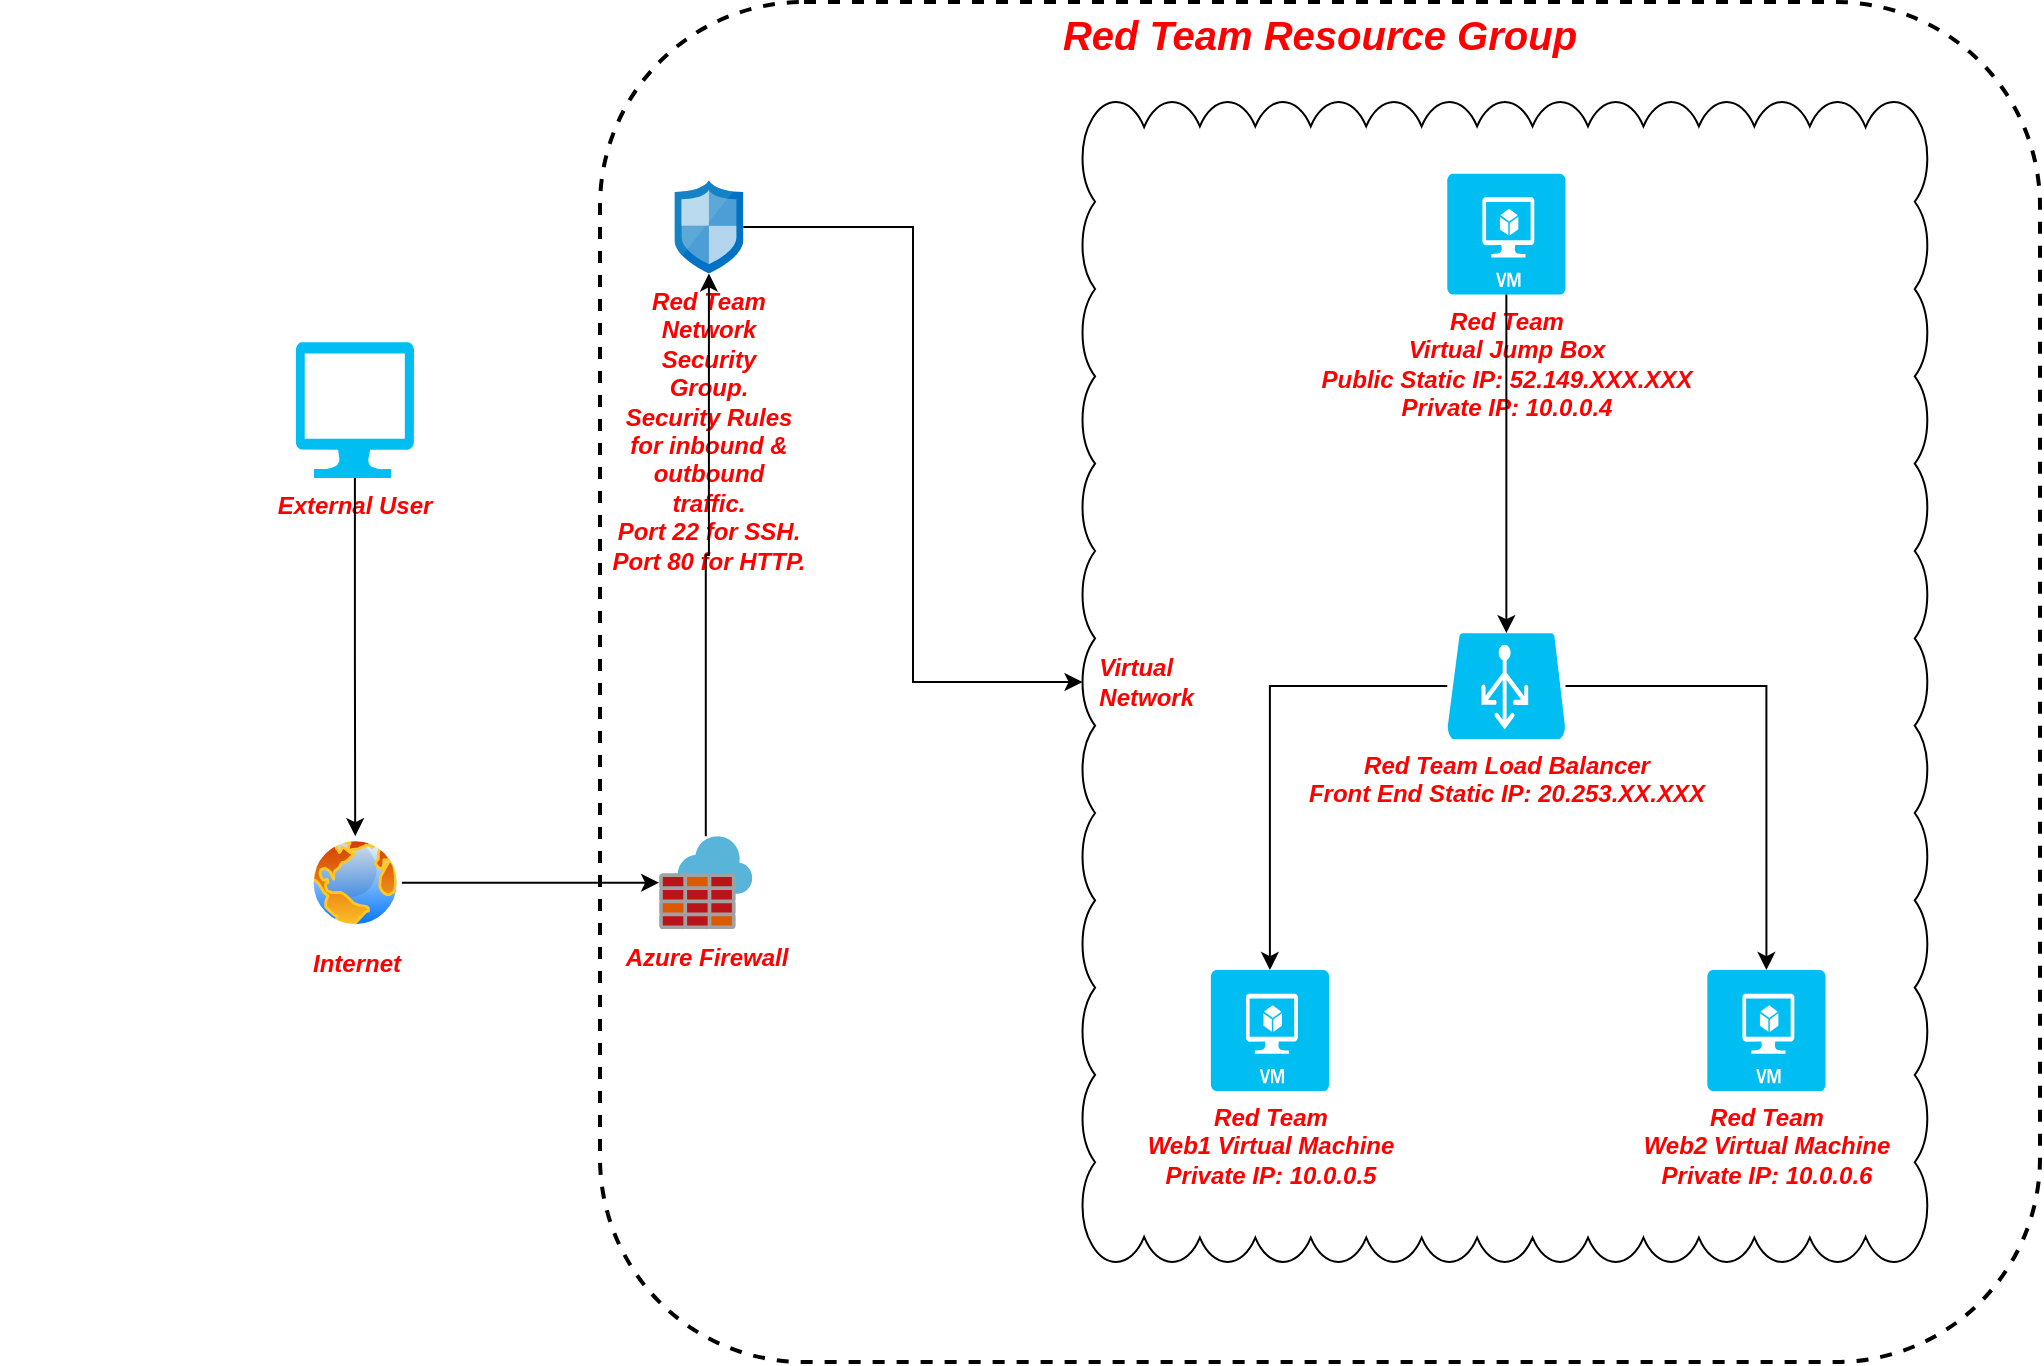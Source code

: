 <mxfile version="21.1.4" type="github">
  <diagram name="Page-1" id="_rytjPsgMQxW199Dn6RB">
    <mxGraphModel dx="1122" dy="715" grid="1" gridSize="10" guides="1" tooltips="1" connect="1" arrows="1" fold="1" page="1" pageScale="1" pageWidth="1100" pageHeight="850" math="0" shadow="0">
      <root>
        <mxCell id="0" />
        <mxCell id="1" parent="0" />
        <mxCell id="zSLWPXWLWNy55AuG92pB-3" value="" style="group" vertex="1" connectable="0" parent="1">
          <mxGeometry x="20" y="80" width="1020" height="680" as="geometry" />
        </mxCell>
        <mxCell id="zSLWPXWLWNy55AuG92pB-10" value="&lt;font color=&quot;#ff0000&quot;&gt;&lt;b&gt;&lt;i&gt;&amp;nbsp; Virtual &lt;br&gt;&amp;nbsp; Network&lt;br&gt;&lt;/i&gt;&lt;/b&gt;&lt;/font&gt;" style="whiteSpace=wrap;html=1;shape=mxgraph.basic.cloud_rect;fillColor=none;align=left;" vertex="1" parent="zSLWPXWLWNy55AuG92pB-3">
          <mxGeometry x="541.258" y="50" width="422.394" height="580" as="geometry" />
        </mxCell>
        <mxCell id="rQ3CZiF5PVUemZi3xQKQ-19" value="&lt;font color=&quot;#ff0000&quot; style=&quot;font-size: 20px;&quot;&gt;&lt;b&gt;&lt;i&gt;Red Team Resource Group&lt;/i&gt;&lt;/b&gt;&lt;/font&gt;" style="fontStyle=0;verticalAlign=top;align=center;spacingTop=-2;fillColor=none;rounded=1;whiteSpace=wrap;html=1;strokeColor=default;strokeWidth=2;dashed=1;container=1;collapsible=0;expand=0;recursiveResize=0;shadow=0;glass=0;" parent="zSLWPXWLWNy55AuG92pB-3" vertex="1">
          <mxGeometry x="300" width="720" height="680" as="geometry" />
        </mxCell>
        <mxCell id="rQ3CZiF5PVUemZi3xQKQ-8" value="&lt;b style=&quot;&quot;&gt;&lt;i style=&quot;&quot;&gt;&lt;font color=&quot;#ff0000&quot;&gt;Red Team &lt;br&gt;Network &lt;br&gt;Security &lt;br&gt;Group.&lt;br&gt;Security Rules &lt;br&gt;for&amp;nbsp;inbound &amp;amp; &lt;br&gt;outbound &lt;br&gt;traffic.&lt;br&gt;Port 22 for SSH.&lt;br&gt;Port 80 for HTTP.&lt;br&gt;&lt;/font&gt;&lt;/i&gt;&lt;/b&gt;" style="image;sketch=0;aspect=fixed;html=1;points=[];align=center;fontSize=12;image=img/lib/mscae/Network_Security_Groups_Classic.svg;" parent="rQ3CZiF5PVUemZi3xQKQ-19" vertex="1">
          <mxGeometry x="37.236" y="89.156" width="34.458" height="46.565" as="geometry" />
        </mxCell>
        <mxCell id="zSLWPXWLWNy55AuG92pB-13" value="" style="edgeStyle=orthogonalEdgeStyle;rounded=0;orthogonalLoop=1;jettySize=auto;html=1;entryX=0.5;entryY=0;entryDx=0;entryDy=0;entryPerimeter=0;" edge="1" parent="rQ3CZiF5PVUemZi3xQKQ-19" source="rQ3CZiF5PVUemZi3xQKQ-13" target="rQ3CZiF5PVUemZi3xQKQ-17">
          <mxGeometry relative="1" as="geometry">
            <mxPoint x="567.638" y="342" as="targetPoint" />
          </mxGeometry>
        </mxCell>
        <mxCell id="rQ3CZiF5PVUemZi3xQKQ-13" value="&lt;b&gt;&lt;i&gt;&lt;font color=&quot;#ff0000&quot;&gt;Red Team Load Balancer&lt;br&gt;Front End Static IP: 20.253.XX.XXX&lt;br&gt;&lt;/font&gt;&lt;/i&gt;&lt;/b&gt;" style="verticalLabelPosition=bottom;html=1;verticalAlign=top;align=center;strokeColor=none;fillColor=#00BEF2;shape=mxgraph.azure.azure_load_balancer;" parent="rQ3CZiF5PVUemZi3xQKQ-19" vertex="1">
          <mxGeometry x="423.629" y="315.556" width="59.105" height="52.889" as="geometry" />
        </mxCell>
        <object label="&lt;font color=&quot;#ff0000&quot;&gt;&lt;b&gt;&lt;i&gt;Red Team &lt;br&gt;Virtual Jump Box&lt;br&gt;Public Static IP: 52.149.XXX.XXX&lt;br&gt;Private IP: 10.0.0.4&lt;br&gt;&lt;/i&gt;&lt;/b&gt;&lt;/font&gt;" placeholders="1" id="rQ3CZiF5PVUemZi3xQKQ-10">
          <mxCell style="verticalLabelPosition=bottom;html=1;verticalAlign=top;align=center;strokeColor=none;fillColor=#00BEF2;shape=mxgraph.azure.virtual_machine;" parent="rQ3CZiF5PVUemZi3xQKQ-19" vertex="1">
            <mxGeometry x="423.629" y="85.841" width="59.105" height="60.444" as="geometry" />
          </mxCell>
        </object>
        <mxCell id="rQ3CZiF5PVUemZi3xQKQ-14" value="" style="edgeStyle=orthogonalEdgeStyle;rounded=0;orthogonalLoop=1;jettySize=auto;html=1;" parent="rQ3CZiF5PVUemZi3xQKQ-19" source="rQ3CZiF5PVUemZi3xQKQ-10" target="rQ3CZiF5PVUemZi3xQKQ-13" edge="1">
          <mxGeometry relative="1" as="geometry" />
        </mxCell>
        <mxCell id="rQ3CZiF5PVUemZi3xQKQ-15" value="&lt;b&gt;&lt;i&gt;&lt;font color=&quot;#ff0000&quot;&gt;Red Team &lt;br&gt;Web1 Virtual Machine&lt;br&gt;&lt;/font&gt;&lt;/i&gt;&lt;/b&gt;&lt;b style=&quot;border-color: var(--border-color); color: rgb(255, 0, 0);&quot;&gt;&lt;i style=&quot;border-color: var(--border-color);&quot;&gt;Private IP: 10.0.0.5&lt;/i&gt;&lt;/b&gt;&lt;b&gt;&lt;i&gt;&lt;font color=&quot;#ff0000&quot;&gt;&lt;br&gt;&lt;/font&gt;&lt;/i&gt;&lt;/b&gt;" style="verticalLabelPosition=bottom;html=1;verticalAlign=top;align=center;strokeColor=none;fillColor=#00BEF2;shape=mxgraph.azure.virtual_machine;" parent="rQ3CZiF5PVUemZi3xQKQ-19" vertex="1">
          <mxGeometry x="305.42" y="484.044" width="59.105" height="60.444" as="geometry" />
        </mxCell>
        <mxCell id="rQ3CZiF5PVUemZi3xQKQ-16" value="" style="edgeStyle=orthogonalEdgeStyle;rounded=0;orthogonalLoop=1;jettySize=auto;html=1;" parent="rQ3CZiF5PVUemZi3xQKQ-19" source="rQ3CZiF5PVUemZi3xQKQ-13" target="rQ3CZiF5PVUemZi3xQKQ-15" edge="1">
          <mxGeometry relative="1" as="geometry" />
        </mxCell>
        <mxCell id="rQ3CZiF5PVUemZi3xQKQ-17" value="&lt;b style=&quot;border-color: var(--border-color);&quot;&gt;&lt;i style=&quot;border-color: var(--border-color);&quot;&gt;&lt;font style=&quot;border-color: var(--border-color);&quot; color=&quot;#ff0000&quot;&gt;Red Team&lt;br style=&quot;border-color: var(--border-color);&quot;&gt;Web2 Virtual Machine&lt;br&gt;&lt;b style=&quot;border-color: var(--border-color); font-style: normal;&quot;&gt;&lt;i style=&quot;border-color: var(--border-color);&quot;&gt;Private IP: 10.0.0.6&lt;/i&gt;&lt;/b&gt;&lt;br&gt;&lt;/font&gt;&lt;/i&gt;&lt;/b&gt;" style="verticalLabelPosition=bottom;html=1;verticalAlign=top;align=center;strokeColor=none;fillColor=#00BEF2;shape=mxgraph.azure.virtual_machine;" parent="rQ3CZiF5PVUemZi3xQKQ-19" vertex="1">
          <mxGeometry x="553.66" y="484.044" width="59.105" height="60.444" as="geometry" />
        </mxCell>
        <mxCell id="rQ3CZiF5PVUemZi3xQKQ-6" value="&lt;b&gt;&lt;i&gt;&lt;font color=&quot;#ff0000&quot;&gt;Azure Firewall&lt;/font&gt;&lt;/i&gt;&lt;/b&gt;" style="image;sketch=0;aspect=fixed;html=1;points=[];align=center;fontSize=12;image=img/lib/mscae/Azure_Firewall.svg;" parent="rQ3CZiF5PVUemZi3xQKQ-19" vertex="1">
          <mxGeometry x="29.552" y="417.067" width="46.565" height="46.565" as="geometry" />
        </mxCell>
        <mxCell id="rQ3CZiF5PVUemZi3xQKQ-9" value="" style="edgeStyle=orthogonalEdgeStyle;rounded=0;orthogonalLoop=1;jettySize=auto;html=1;" parent="rQ3CZiF5PVUemZi3xQKQ-19" source="rQ3CZiF5PVUemZi3xQKQ-6" target="rQ3CZiF5PVUemZi3xQKQ-8" edge="1">
          <mxGeometry relative="1" as="geometry" />
        </mxCell>
        <mxCell id="rQ3CZiF5PVUemZi3xQKQ-1" value="&lt;b&gt;&lt;i&gt;&lt;font color=&quot;#ff0000&quot;&gt;External User&lt;/font&gt;&lt;/i&gt;&lt;/b&gt;" style="verticalLabelPosition=bottom;html=1;verticalAlign=top;align=center;strokeColor=none;fillColor=#00BEF2;shape=mxgraph.azure.computer;pointerEvents=1;" parent="zSLWPXWLWNy55AuG92pB-3" vertex="1">
          <mxGeometry x="147.89" y="170.0" width="59.105" height="68" as="geometry" />
        </mxCell>
        <mxCell id="rQ3CZiF5PVUemZi3xQKQ-7" value="" style="edgeStyle=orthogonalEdgeStyle;rounded=0;orthogonalLoop=1;jettySize=auto;html=1;" parent="zSLWPXWLWNy55AuG92pB-3" source="rQ3CZiF5PVUemZi3xQKQ-4" target="rQ3CZiF5PVUemZi3xQKQ-6" edge="1">
          <mxGeometry relative="1" as="geometry" />
        </mxCell>
        <mxCell id="rQ3CZiF5PVUemZi3xQKQ-4" value="&lt;b&gt;&lt;i&gt;&lt;font color=&quot;#ff0000&quot;&gt;Internet&lt;/font&gt;&lt;/i&gt;&lt;/b&gt;" style="image;aspect=fixed;perimeter=ellipsePerimeter;html=1;align=center;shadow=0;dashed=0;spacingTop=3;image=img/lib/active_directory/internet_globe.svg;imageBackground=none;" parent="zSLWPXWLWNy55AuG92pB-3" vertex="1">
          <mxGeometry x="154.315" y="417.067" width="46.565" height="46.565" as="geometry" />
        </mxCell>
        <mxCell id="rQ3CZiF5PVUemZi3xQKQ-5" value="" style="edgeStyle=orthogonalEdgeStyle;rounded=0;orthogonalLoop=1;jettySize=auto;html=1;" parent="zSLWPXWLWNy55AuG92pB-3" source="rQ3CZiF5PVUemZi3xQKQ-1" target="rQ3CZiF5PVUemZi3xQKQ-4" edge="1">
          <mxGeometry relative="1" as="geometry" />
        </mxCell>
        <mxCell id="zSLWPXWLWNy55AuG92pB-11" value="" style="edgeStyle=orthogonalEdgeStyle;rounded=0;orthogonalLoop=1;jettySize=auto;html=1;" edge="1" parent="zSLWPXWLWNy55AuG92pB-3" source="rQ3CZiF5PVUemZi3xQKQ-8" target="zSLWPXWLWNy55AuG92pB-10">
          <mxGeometry relative="1" as="geometry" />
        </mxCell>
      </root>
    </mxGraphModel>
  </diagram>
</mxfile>
